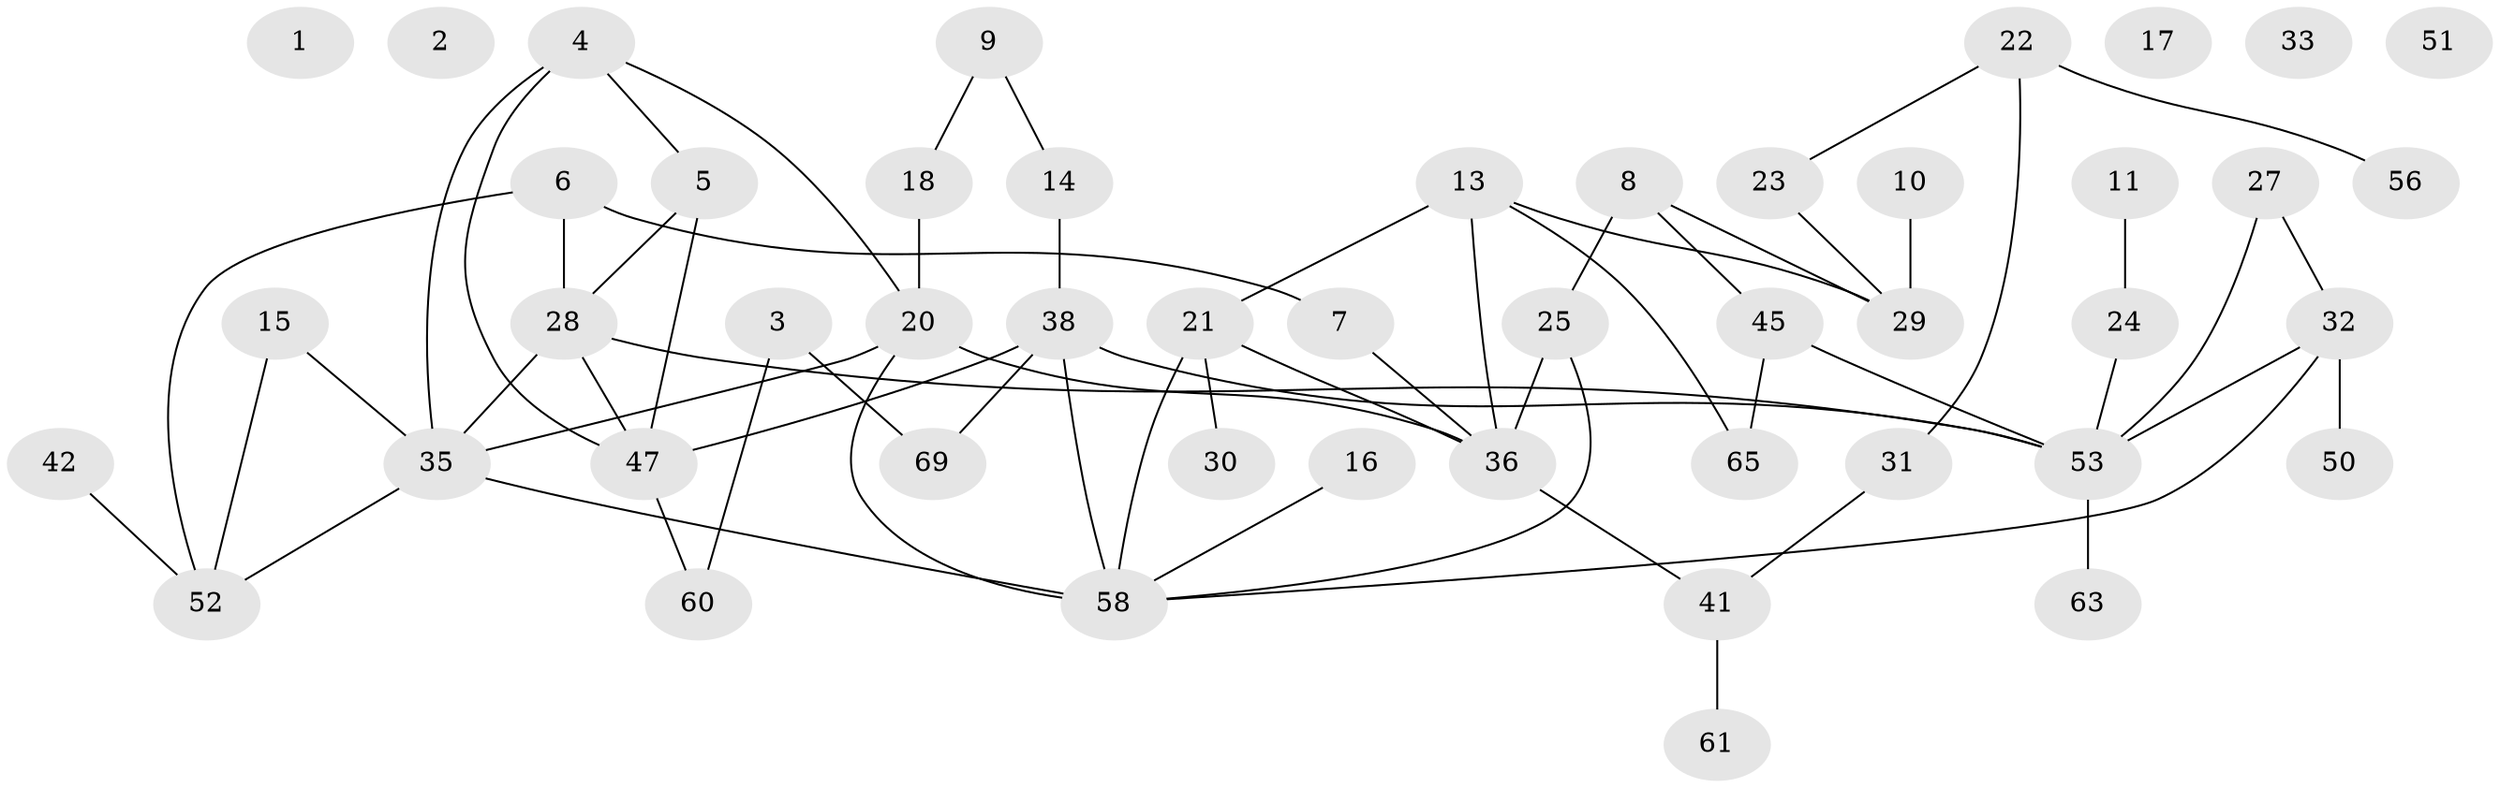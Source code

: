// Generated by graph-tools (version 1.1) at 2025/23/03/03/25 07:23:27]
// undirected, 48 vertices, 63 edges
graph export_dot {
graph [start="1"]
  node [color=gray90,style=filled];
  1;
  2;
  3;
  4 [super="+19"];
  5;
  6;
  7;
  8 [super="+12"];
  9 [super="+57"];
  10;
  11;
  13 [super="+37"];
  14;
  15 [super="+40"];
  16;
  17;
  18;
  20 [super="+43"];
  21 [super="+46"];
  22 [super="+54"];
  23 [super="+26"];
  24;
  25;
  27;
  28 [super="+34"];
  29;
  30 [super="+44"];
  31 [super="+67"];
  32 [super="+49"];
  33;
  35 [super="+48"];
  36 [super="+64"];
  38 [super="+39"];
  41 [super="+55"];
  42;
  45;
  47;
  50 [super="+68"];
  51;
  52;
  53 [super="+62"];
  56;
  58 [super="+59"];
  60;
  61;
  63;
  65 [super="+66"];
  69;
  3 -- 60;
  3 -- 69;
  4 -- 47;
  4 -- 20;
  4 -- 5;
  4 -- 35;
  5 -- 47;
  5 -- 28;
  6 -- 7;
  6 -- 52;
  6 -- 28;
  7 -- 36;
  8 -- 25;
  8 -- 29;
  8 -- 45;
  9 -- 14;
  9 -- 18;
  10 -- 29;
  11 -- 24;
  13 -- 21;
  13 -- 29;
  13 -- 36;
  13 -- 65;
  14 -- 38;
  15 -- 35;
  15 -- 52;
  16 -- 58;
  18 -- 20;
  20 -- 35;
  20 -- 36;
  20 -- 58;
  21 -- 30;
  21 -- 36;
  21 -- 58;
  22 -- 56;
  22 -- 23;
  22 -- 31;
  23 -- 29;
  24 -- 53;
  25 -- 36;
  25 -- 58;
  27 -- 53;
  27 -- 32;
  28 -- 35;
  28 -- 53;
  28 -- 47;
  31 -- 41;
  32 -- 50;
  32 -- 53;
  32 -- 58;
  35 -- 58;
  35 -- 52;
  36 -- 41;
  38 -- 47;
  38 -- 69;
  38 -- 53;
  38 -- 58;
  41 -- 61;
  42 -- 52;
  45 -- 53;
  45 -- 65;
  47 -- 60;
  53 -- 63;
}
